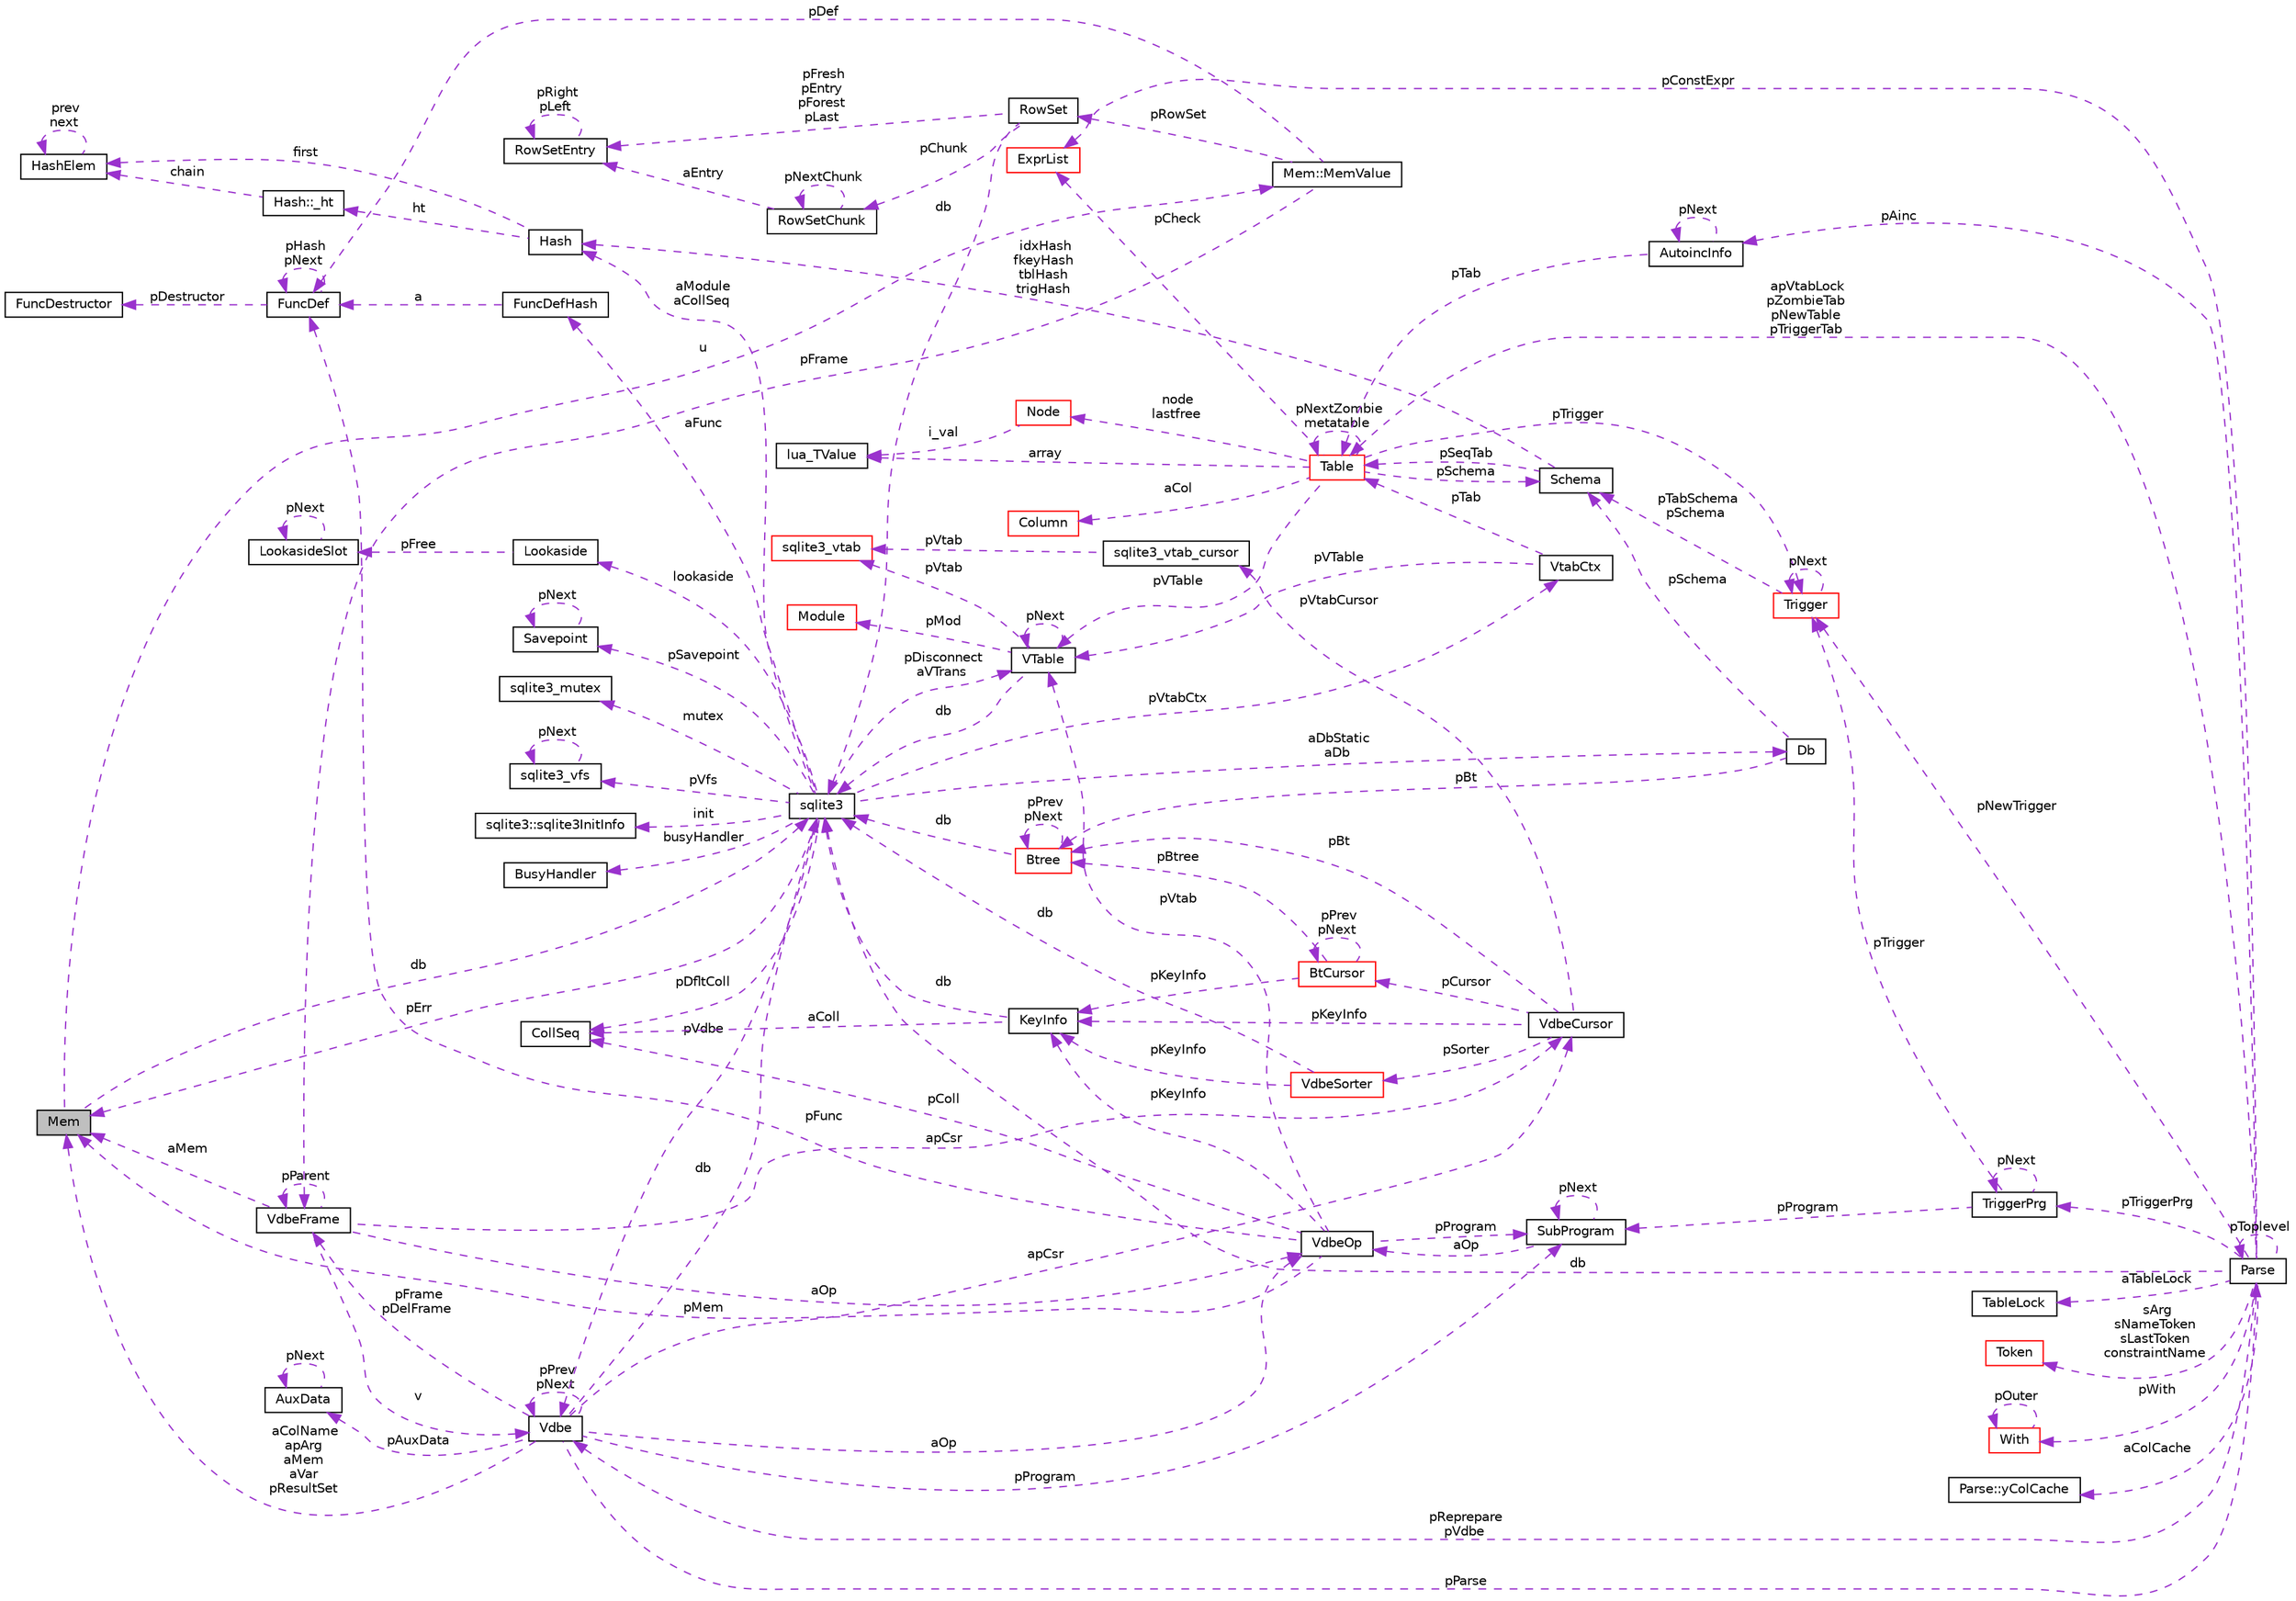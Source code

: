 digraph "Mem"
{
  edge [fontname="Helvetica",fontsize="10",labelfontname="Helvetica",labelfontsize="10"];
  node [fontname="Helvetica",fontsize="10",shape=record];
  rankdir="LR";
  Node1 [label="Mem",height=0.2,width=0.4,color="black", fillcolor="grey75", style="filled", fontcolor="black"];
  Node2 -> Node1 [dir="back",color="darkorchid3",fontsize="10",style="dashed",label=" u" ,fontname="Helvetica"];
  Node2 [label="Mem::MemValue",height=0.2,width=0.4,color="black", fillcolor="white", style="filled",URL="$union_mem_1_1_mem_value.html"];
  Node3 -> Node2 [dir="back",color="darkorchid3",fontsize="10",style="dashed",label=" pFrame" ,fontname="Helvetica"];
  Node3 [label="VdbeFrame",height=0.2,width=0.4,color="black", fillcolor="white", style="filled",URL="$struct_vdbe_frame.html"];
  Node1 -> Node3 [dir="back",color="darkorchid3",fontsize="10",style="dashed",label=" aMem" ,fontname="Helvetica"];
  Node4 -> Node3 [dir="back",color="darkorchid3",fontsize="10",style="dashed",label=" v" ,fontname="Helvetica"];
  Node4 [label="Vdbe",height=0.2,width=0.4,color="black", fillcolor="white", style="filled",URL="$struct_vdbe.html"];
  Node4 -> Node4 [dir="back",color="darkorchid3",fontsize="10",style="dashed",label=" pPrev\npNext" ,fontname="Helvetica"];
  Node1 -> Node4 [dir="back",color="darkorchid3",fontsize="10",style="dashed",label=" aColName\napArg\naMem\naVar\npResultSet" ,fontname="Helvetica"];
  Node5 -> Node4 [dir="back",color="darkorchid3",fontsize="10",style="dashed",label=" db" ,fontname="Helvetica"];
  Node5 [label="sqlite3",height=0.2,width=0.4,color="black", fillcolor="white", style="filled",URL="$structsqlite3.html"];
  Node1 -> Node5 [dir="back",color="darkorchid3",fontsize="10",style="dashed",label=" pErr" ,fontname="Helvetica"];
  Node4 -> Node5 [dir="back",color="darkorchid3",fontsize="10",style="dashed",label=" pVdbe" ,fontname="Helvetica"];
  Node6 -> Node5 [dir="back",color="darkorchid3",fontsize="10",style="dashed",label=" pSavepoint" ,fontname="Helvetica"];
  Node6 [label="Savepoint",height=0.2,width=0.4,color="black", fillcolor="white", style="filled",URL="$struct_savepoint.html"];
  Node6 -> Node6 [dir="back",color="darkorchid3",fontsize="10",style="dashed",label=" pNext" ,fontname="Helvetica"];
  Node7 -> Node5 [dir="back",color="darkorchid3",fontsize="10",style="dashed",label=" aFunc" ,fontname="Helvetica"];
  Node7 [label="FuncDefHash",height=0.2,width=0.4,color="black", fillcolor="white", style="filled",URL="$struct_func_def_hash.html"];
  Node8 -> Node7 [dir="back",color="darkorchid3",fontsize="10",style="dashed",label=" a" ,fontname="Helvetica"];
  Node8 [label="FuncDef",height=0.2,width=0.4,color="black", fillcolor="white", style="filled",URL="$struct_func_def.html"];
  Node9 -> Node8 [dir="back",color="darkorchid3",fontsize="10",style="dashed",label=" pDestructor" ,fontname="Helvetica"];
  Node9 [label="FuncDestructor",height=0.2,width=0.4,color="black", fillcolor="white", style="filled",URL="$struct_func_destructor.html"];
  Node8 -> Node8 [dir="back",color="darkorchid3",fontsize="10",style="dashed",label=" pHash\npNext" ,fontname="Helvetica"];
  Node10 -> Node5 [dir="back",color="darkorchid3",fontsize="10",style="dashed",label=" lookaside" ,fontname="Helvetica"];
  Node10 [label="Lookaside",height=0.2,width=0.4,color="black", fillcolor="white", style="filled",URL="$struct_lookaside.html"];
  Node11 -> Node10 [dir="back",color="darkorchid3",fontsize="10",style="dashed",label=" pFree" ,fontname="Helvetica"];
  Node11 [label="LookasideSlot",height=0.2,width=0.4,color="black", fillcolor="white", style="filled",URL="$struct_lookaside_slot.html"];
  Node11 -> Node11 [dir="back",color="darkorchid3",fontsize="10",style="dashed",label=" pNext" ,fontname="Helvetica"];
  Node12 -> Node5 [dir="back",color="darkorchid3",fontsize="10",style="dashed",label=" mutex" ,fontname="Helvetica"];
  Node12 [label="sqlite3_mutex",height=0.2,width=0.4,color="black", fillcolor="white", style="filled",URL="$structsqlite3__mutex.html"];
  Node13 -> Node5 [dir="back",color="darkorchid3",fontsize="10",style="dashed",label=" pVfs" ,fontname="Helvetica"];
  Node13 [label="sqlite3_vfs",height=0.2,width=0.4,color="black", fillcolor="white", style="filled",URL="$structsqlite3__vfs.html"];
  Node13 -> Node13 [dir="back",color="darkorchid3",fontsize="10",style="dashed",label=" pNext" ,fontname="Helvetica"];
  Node14 -> Node5 [dir="back",color="darkorchid3",fontsize="10",style="dashed",label=" init" ,fontname="Helvetica"];
  Node14 [label="sqlite3::sqlite3InitInfo",height=0.2,width=0.4,color="black", fillcolor="white", style="filled",URL="$structsqlite3_1_1sqlite3_init_info.html"];
  Node15 -> Node5 [dir="back",color="darkorchid3",fontsize="10",style="dashed",label=" busyHandler" ,fontname="Helvetica"];
  Node15 [label="BusyHandler",height=0.2,width=0.4,color="black", fillcolor="white", style="filled",URL="$struct_busy_handler.html"];
  Node16 -> Node5 [dir="back",color="darkorchid3",fontsize="10",style="dashed",label=" pVtabCtx" ,fontname="Helvetica"];
  Node16 [label="VtabCtx",height=0.2,width=0.4,color="black", fillcolor="white", style="filled",URL="$struct_vtab_ctx.html"];
  Node17 -> Node16 [dir="back",color="darkorchid3",fontsize="10",style="dashed",label=" pVTable" ,fontname="Helvetica"];
  Node17 [label="VTable",height=0.2,width=0.4,color="black", fillcolor="white", style="filled",URL="$struct_v_table.html"];
  Node5 -> Node17 [dir="back",color="darkorchid3",fontsize="10",style="dashed",label=" db" ,fontname="Helvetica"];
  Node17 -> Node17 [dir="back",color="darkorchid3",fontsize="10",style="dashed",label=" pNext" ,fontname="Helvetica"];
  Node18 -> Node17 [dir="back",color="darkorchid3",fontsize="10",style="dashed",label=" pMod" ,fontname="Helvetica"];
  Node18 [label="Module",height=0.2,width=0.4,color="red", fillcolor="white", style="filled",URL="$struct_module.html"];
  Node19 -> Node17 [dir="back",color="darkorchid3",fontsize="10",style="dashed",label=" pVtab" ,fontname="Helvetica"];
  Node19 [label="sqlite3_vtab",height=0.2,width=0.4,color="red", fillcolor="white", style="filled",URL="$structsqlite3__vtab.html"];
  Node20 -> Node16 [dir="back",color="darkorchid3",fontsize="10",style="dashed",label=" pTab" ,fontname="Helvetica"];
  Node20 [label="Table",height=0.2,width=0.4,color="red", fillcolor="white", style="filled",URL="$struct_table.html"];
  Node21 -> Node20 [dir="back",color="darkorchid3",fontsize="10",style="dashed",label=" node\nlastfree" ,fontname="Helvetica"];
  Node21 [label="Node",height=0.2,width=0.4,color="red", fillcolor="white", style="filled",URL="$struct_node.html"];
  Node22 -> Node21 [dir="back",color="darkorchid3",fontsize="10",style="dashed",label=" i_val" ,fontname="Helvetica"];
  Node22 [label="lua_TValue",height=0.2,width=0.4,color="black", fillcolor="white", style="filled",URL="$structlua___t_value.html"];
  Node23 -> Node20 [dir="back",color="darkorchid3",fontsize="10",style="dashed",label=" pSchema" ,fontname="Helvetica"];
  Node23 [label="Schema",height=0.2,width=0.4,color="black", fillcolor="white", style="filled",URL="$struct_schema.html"];
  Node20 -> Node23 [dir="back",color="darkorchid3",fontsize="10",style="dashed",label=" pSeqTab" ,fontname="Helvetica"];
  Node24 -> Node23 [dir="back",color="darkorchid3",fontsize="10",style="dashed",label=" idxHash\nfkeyHash\ntblHash\ntrigHash" ,fontname="Helvetica"];
  Node24 [label="Hash",height=0.2,width=0.4,color="black", fillcolor="white", style="filled",URL="$struct_hash.html"];
  Node25 -> Node24 [dir="back",color="darkorchid3",fontsize="10",style="dashed",label=" ht" ,fontname="Helvetica"];
  Node25 [label="Hash::_ht",height=0.2,width=0.4,color="black", fillcolor="white", style="filled",URL="$struct_hash_1_1__ht.html"];
  Node26 -> Node25 [dir="back",color="darkorchid3",fontsize="10",style="dashed",label=" chain" ,fontname="Helvetica"];
  Node26 [label="HashElem",height=0.2,width=0.4,color="black", fillcolor="white", style="filled",URL="$struct_hash_elem.html"];
  Node26 -> Node26 [dir="back",color="darkorchid3",fontsize="10",style="dashed",label=" prev\nnext" ,fontname="Helvetica"];
  Node26 -> Node24 [dir="back",color="darkorchid3",fontsize="10",style="dashed",label=" first" ,fontname="Helvetica"];
  Node22 -> Node20 [dir="back",color="darkorchid3",fontsize="10",style="dashed",label=" array" ,fontname="Helvetica"];
  Node27 -> Node20 [dir="back",color="darkorchid3",fontsize="10",style="dashed",label=" aCol" ,fontname="Helvetica"];
  Node27 [label="Column",height=0.2,width=0.4,color="red", fillcolor="white", style="filled",URL="$struct_column.html"];
  Node17 -> Node20 [dir="back",color="darkorchid3",fontsize="10",style="dashed",label=" pVTable" ,fontname="Helvetica"];
  Node20 -> Node20 [dir="back",color="darkorchid3",fontsize="10",style="dashed",label=" pNextZombie\nmetatable" ,fontname="Helvetica"];
  Node28 -> Node20 [dir="back",color="darkorchid3",fontsize="10",style="dashed",label=" pTrigger" ,fontname="Helvetica"];
  Node28 [label="Trigger",height=0.2,width=0.4,color="red", fillcolor="white", style="filled",URL="$struct_trigger.html"];
  Node23 -> Node28 [dir="back",color="darkorchid3",fontsize="10",style="dashed",label=" pTabSchema\npSchema" ,fontname="Helvetica"];
  Node28 -> Node28 [dir="back",color="darkorchid3",fontsize="10",style="dashed",label=" pNext" ,fontname="Helvetica"];
  Node29 -> Node20 [dir="back",color="darkorchid3",fontsize="10",style="dashed",label=" pCheck" ,fontname="Helvetica"];
  Node29 [label="ExprList",height=0.2,width=0.4,color="red", fillcolor="white", style="filled",URL="$struct_expr_list.html"];
  Node30 -> Node5 [dir="back",color="darkorchid3",fontsize="10",style="dashed",label=" pDfltColl" ,fontname="Helvetica"];
  Node30 [label="CollSeq",height=0.2,width=0.4,color="black", fillcolor="white", style="filled",URL="$struct_coll_seq.html"];
  Node17 -> Node5 [dir="back",color="darkorchid3",fontsize="10",style="dashed",label=" pDisconnect\naVTrans" ,fontname="Helvetica"];
  Node31 -> Node5 [dir="back",color="darkorchid3",fontsize="10",style="dashed",label=" aDbStatic\naDb" ,fontname="Helvetica"];
  Node31 [label="Db",height=0.2,width=0.4,color="black", fillcolor="white", style="filled",URL="$struct_db.html"];
  Node23 -> Node31 [dir="back",color="darkorchid3",fontsize="10",style="dashed",label=" pSchema" ,fontname="Helvetica"];
  Node32 -> Node31 [dir="back",color="darkorchid3",fontsize="10",style="dashed",label=" pBt" ,fontname="Helvetica"];
  Node32 [label="Btree",height=0.2,width=0.4,color="red", fillcolor="white", style="filled",URL="$struct_btree.html"];
  Node5 -> Node32 [dir="back",color="darkorchid3",fontsize="10",style="dashed",label=" db" ,fontname="Helvetica"];
  Node32 -> Node32 [dir="back",color="darkorchid3",fontsize="10",style="dashed",label=" pPrev\npNext" ,fontname="Helvetica"];
  Node24 -> Node5 [dir="back",color="darkorchid3",fontsize="10",style="dashed",label=" aModule\naCollSeq" ,fontname="Helvetica"];
  Node3 -> Node4 [dir="back",color="darkorchid3",fontsize="10",style="dashed",label=" pFrame\npDelFrame" ,fontname="Helvetica"];
  Node33 -> Node4 [dir="back",color="darkorchid3",fontsize="10",style="dashed",label=" pAuxData" ,fontname="Helvetica"];
  Node33 [label="AuxData",height=0.2,width=0.4,color="black", fillcolor="white", style="filled",URL="$struct_aux_data.html"];
  Node33 -> Node33 [dir="back",color="darkorchid3",fontsize="10",style="dashed",label=" pNext" ,fontname="Helvetica"];
  Node34 -> Node4 [dir="back",color="darkorchid3",fontsize="10",style="dashed",label=" pProgram" ,fontname="Helvetica"];
  Node34 [label="SubProgram",height=0.2,width=0.4,color="black", fillcolor="white", style="filled",URL="$struct_sub_program.html"];
  Node34 -> Node34 [dir="back",color="darkorchid3",fontsize="10",style="dashed",label=" pNext" ,fontname="Helvetica"];
  Node35 -> Node34 [dir="back",color="darkorchid3",fontsize="10",style="dashed",label=" aOp" ,fontname="Helvetica"];
  Node35 [label="VdbeOp",height=0.2,width=0.4,color="black", fillcolor="white", style="filled",URL="$struct_vdbe_op.html"];
  Node1 -> Node35 [dir="back",color="darkorchid3",fontsize="10",style="dashed",label=" pMem" ,fontname="Helvetica"];
  Node30 -> Node35 [dir="back",color="darkorchid3",fontsize="10",style="dashed",label=" pColl" ,fontname="Helvetica"];
  Node17 -> Node35 [dir="back",color="darkorchid3",fontsize="10",style="dashed",label=" pVtab" ,fontname="Helvetica"];
  Node34 -> Node35 [dir="back",color="darkorchid3",fontsize="10",style="dashed",label=" pProgram" ,fontname="Helvetica"];
  Node36 -> Node35 [dir="back",color="darkorchid3",fontsize="10",style="dashed",label=" pKeyInfo" ,fontname="Helvetica"];
  Node36 [label="KeyInfo",height=0.2,width=0.4,color="black", fillcolor="white", style="filled",URL="$struct_key_info.html"];
  Node5 -> Node36 [dir="back",color="darkorchid3",fontsize="10",style="dashed",label=" db" ,fontname="Helvetica"];
  Node30 -> Node36 [dir="back",color="darkorchid3",fontsize="10",style="dashed",label=" aColl" ,fontname="Helvetica"];
  Node8 -> Node35 [dir="back",color="darkorchid3",fontsize="10",style="dashed",label=" pFunc" ,fontname="Helvetica"];
  Node37 -> Node4 [dir="back",color="darkorchid3",fontsize="10",style="dashed",label=" apCsr" ,fontname="Helvetica"];
  Node37 [label="VdbeCursor",height=0.2,width=0.4,color="black", fillcolor="white", style="filled",URL="$struct_vdbe_cursor.html"];
  Node38 -> Node37 [dir="back",color="darkorchid3",fontsize="10",style="dashed",label=" pCursor" ,fontname="Helvetica"];
  Node38 [label="BtCursor",height=0.2,width=0.4,color="red", fillcolor="white", style="filled",URL="$struct_bt_cursor.html"];
  Node38 -> Node38 [dir="back",color="darkorchid3",fontsize="10",style="dashed",label=" pPrev\npNext" ,fontname="Helvetica"];
  Node36 -> Node38 [dir="back",color="darkorchid3",fontsize="10",style="dashed",label=" pKeyInfo" ,fontname="Helvetica"];
  Node32 -> Node38 [dir="back",color="darkorchid3",fontsize="10",style="dashed",label=" pBtree" ,fontname="Helvetica"];
  Node39 -> Node37 [dir="back",color="darkorchid3",fontsize="10",style="dashed",label=" pVtabCursor" ,fontname="Helvetica"];
  Node39 [label="sqlite3_vtab_cursor",height=0.2,width=0.4,color="black", fillcolor="white", style="filled",URL="$structsqlite3__vtab__cursor.html"];
  Node19 -> Node39 [dir="back",color="darkorchid3",fontsize="10",style="dashed",label=" pVtab" ,fontname="Helvetica"];
  Node40 -> Node37 [dir="back",color="darkorchid3",fontsize="10",style="dashed",label=" pSorter" ,fontname="Helvetica"];
  Node40 [label="VdbeSorter",height=0.2,width=0.4,color="red", fillcolor="white", style="filled",URL="$struct_vdbe_sorter.html"];
  Node5 -> Node40 [dir="back",color="darkorchid3",fontsize="10",style="dashed",label=" db" ,fontname="Helvetica"];
  Node36 -> Node40 [dir="back",color="darkorchid3",fontsize="10",style="dashed",label=" pKeyInfo" ,fontname="Helvetica"];
  Node36 -> Node37 [dir="back",color="darkorchid3",fontsize="10",style="dashed",label=" pKeyInfo" ,fontname="Helvetica"];
  Node32 -> Node37 [dir="back",color="darkorchid3",fontsize="10",style="dashed",label=" pBt" ,fontname="Helvetica"];
  Node41 -> Node4 [dir="back",color="darkorchid3",fontsize="10",style="dashed",label=" pParse" ,fontname="Helvetica"];
  Node41 [label="Parse",height=0.2,width=0.4,color="black", fillcolor="white", style="filled",URL="$struct_parse.html"];
  Node4 -> Node41 [dir="back",color="darkorchid3",fontsize="10",style="dashed",label=" pReprepare\npVdbe" ,fontname="Helvetica"];
  Node5 -> Node41 [dir="back",color="darkorchid3",fontsize="10",style="dashed",label=" db" ,fontname="Helvetica"];
  Node42 -> Node41 [dir="back",color="darkorchid3",fontsize="10",style="dashed",label=" aTableLock" ,fontname="Helvetica"];
  Node42 [label="TableLock",height=0.2,width=0.4,color="black", fillcolor="white", style="filled",URL="$struct_table_lock.html"];
  Node43 -> Node41 [dir="back",color="darkorchid3",fontsize="10",style="dashed",label=" sArg\nsNameToken\nsLastToken\nconstraintName" ,fontname="Helvetica"];
  Node43 [label="Token",height=0.2,width=0.4,color="red", fillcolor="white", style="filled",URL="$struct_token.html"];
  Node44 -> Node41 [dir="back",color="darkorchid3",fontsize="10",style="dashed",label=" pWith" ,fontname="Helvetica"];
  Node44 [label="With",height=0.2,width=0.4,color="red", fillcolor="white", style="filled",URL="$struct_with.html"];
  Node44 -> Node44 [dir="back",color="darkorchid3",fontsize="10",style="dashed",label=" pOuter" ,fontname="Helvetica"];
  Node45 -> Node41 [dir="back",color="darkorchid3",fontsize="10",style="dashed",label=" aColCache" ,fontname="Helvetica"];
  Node45 [label="Parse::yColCache",height=0.2,width=0.4,color="black", fillcolor="white", style="filled",URL="$struct_parse_1_1y_col_cache.html"];
  Node20 -> Node41 [dir="back",color="darkorchid3",fontsize="10",style="dashed",label=" apVtabLock\npZombieTab\npNewTable\npTriggerTab" ,fontname="Helvetica"];
  Node28 -> Node41 [dir="back",color="darkorchid3",fontsize="10",style="dashed",label=" pNewTrigger" ,fontname="Helvetica"];
  Node46 -> Node41 [dir="back",color="darkorchid3",fontsize="10",style="dashed",label=" pTriggerPrg" ,fontname="Helvetica"];
  Node46 [label="TriggerPrg",height=0.2,width=0.4,color="black", fillcolor="white", style="filled",URL="$struct_trigger_prg.html"];
  Node34 -> Node46 [dir="back",color="darkorchid3",fontsize="10",style="dashed",label=" pProgram" ,fontname="Helvetica"];
  Node28 -> Node46 [dir="back",color="darkorchid3",fontsize="10",style="dashed",label=" pTrigger" ,fontname="Helvetica"];
  Node46 -> Node46 [dir="back",color="darkorchid3",fontsize="10",style="dashed",label=" pNext" ,fontname="Helvetica"];
  Node47 -> Node41 [dir="back",color="darkorchid3",fontsize="10",style="dashed",label=" pAinc" ,fontname="Helvetica"];
  Node47 [label="AutoincInfo",height=0.2,width=0.4,color="black", fillcolor="white", style="filled",URL="$struct_autoinc_info.html"];
  Node20 -> Node47 [dir="back",color="darkorchid3",fontsize="10",style="dashed",label=" pTab" ,fontname="Helvetica"];
  Node47 -> Node47 [dir="back",color="darkorchid3",fontsize="10",style="dashed",label=" pNext" ,fontname="Helvetica"];
  Node29 -> Node41 [dir="back",color="darkorchid3",fontsize="10",style="dashed",label=" pConstExpr" ,fontname="Helvetica"];
  Node41 -> Node41 [dir="back",color="darkorchid3",fontsize="10",style="dashed",label=" pToplevel" ,fontname="Helvetica"];
  Node35 -> Node4 [dir="back",color="darkorchid3",fontsize="10",style="dashed",label=" aOp" ,fontname="Helvetica"];
  Node3 -> Node3 [dir="back",color="darkorchid3",fontsize="10",style="dashed",label=" pParent" ,fontname="Helvetica"];
  Node37 -> Node3 [dir="back",color="darkorchid3",fontsize="10",style="dashed",label=" apCsr" ,fontname="Helvetica"];
  Node35 -> Node3 [dir="back",color="darkorchid3",fontsize="10",style="dashed",label=" aOp" ,fontname="Helvetica"];
  Node48 -> Node2 [dir="back",color="darkorchid3",fontsize="10",style="dashed",label=" pRowSet" ,fontname="Helvetica"];
  Node48 [label="RowSet",height=0.2,width=0.4,color="black", fillcolor="white", style="filled",URL="$struct_row_set.html"];
  Node5 -> Node48 [dir="back",color="darkorchid3",fontsize="10",style="dashed",label=" db" ,fontname="Helvetica"];
  Node49 -> Node48 [dir="back",color="darkorchid3",fontsize="10",style="dashed",label=" pChunk" ,fontname="Helvetica"];
  Node49 [label="RowSetChunk",height=0.2,width=0.4,color="black", fillcolor="white", style="filled",URL="$struct_row_set_chunk.html"];
  Node49 -> Node49 [dir="back",color="darkorchid3",fontsize="10",style="dashed",label=" pNextChunk" ,fontname="Helvetica"];
  Node50 -> Node49 [dir="back",color="darkorchid3",fontsize="10",style="dashed",label=" aEntry" ,fontname="Helvetica"];
  Node50 [label="RowSetEntry",height=0.2,width=0.4,color="black", fillcolor="white", style="filled",URL="$struct_row_set_entry.html"];
  Node50 -> Node50 [dir="back",color="darkorchid3",fontsize="10",style="dashed",label=" pRight\npLeft" ,fontname="Helvetica"];
  Node50 -> Node48 [dir="back",color="darkorchid3",fontsize="10",style="dashed",label=" pFresh\npEntry\npForest\npLast" ,fontname="Helvetica"];
  Node8 -> Node2 [dir="back",color="darkorchid3",fontsize="10",style="dashed",label=" pDef" ,fontname="Helvetica"];
  Node5 -> Node1 [dir="back",color="darkorchid3",fontsize="10",style="dashed",label=" db" ,fontname="Helvetica"];
}
